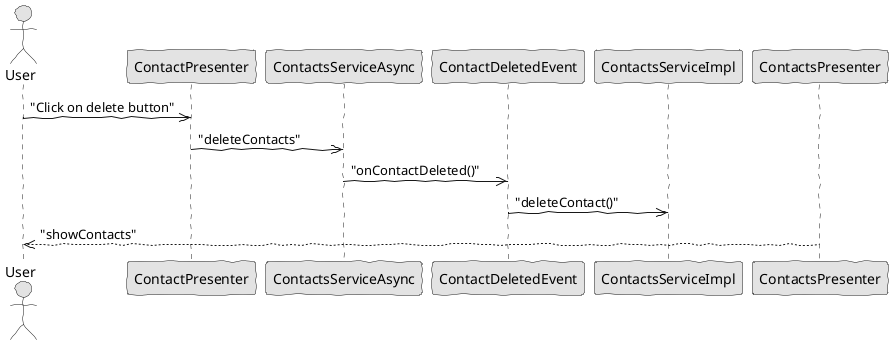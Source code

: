 @startuml class-diagram.png
skinparam handwritten true
skinparam monochrome true
skinparam packageStyle rect
skinparam defaultFontName FG Virgil
skinparam shadowing false

actor User
 participant ContactPresenter
 participant ContactsServiceAsync
 participant ContactDeletedEvent
 participant ContactsServiceImpl

 User ->> ContactPresenter : "Click on delete button"
 ContactPresenter ->> ContactsServiceAsync : "deleteContacts"
 ContactsServiceAsync ->> ContactDeletedEvent : "onContactDeleted()"
 ContactDeletedEvent ->> ContactsServiceImpl : "deleteContact()"
 User <<-- ContactsPresenter : "showContacts"


@enduml
